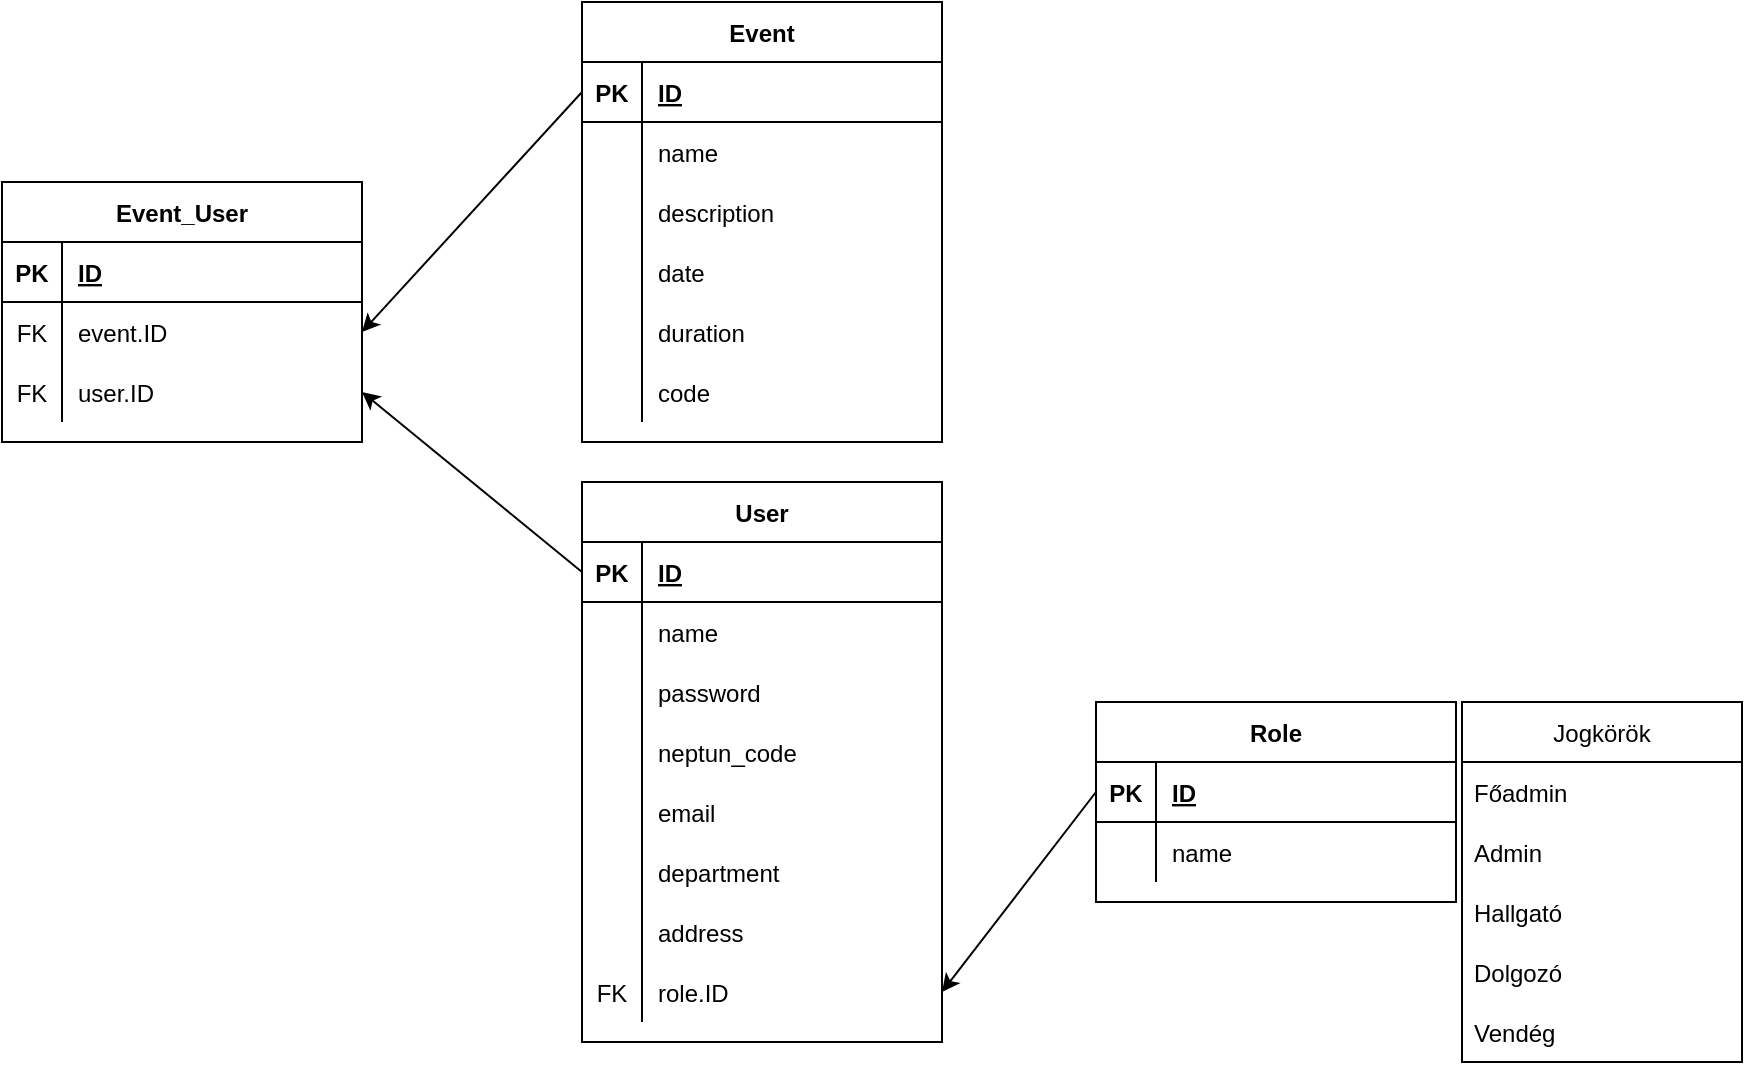 <mxfile version="16.5.1" type="device"><diagram id="VavXsddBQJ4wqw-dzFwb" name="Page-1"><mxGraphModel dx="1038" dy="1818" grid="1" gridSize="10" guides="1" tooltips="1" connect="1" arrows="1" fold="1" page="1" pageScale="1" pageWidth="827" pageHeight="1169" math="0" shadow="0"><root><mxCell id="0"/><mxCell id="1" parent="0"/><mxCell id="DfUTtyfl0HZipaIpC3ox-1" value="User" style="shape=table;startSize=30;container=1;collapsible=1;childLayout=tableLayout;fixedRows=1;rowLines=0;fontStyle=1;align=center;resizeLast=1;" parent="1" vertex="1"><mxGeometry x="390" y="100" width="180" height="280" as="geometry"/></mxCell><mxCell id="DfUTtyfl0HZipaIpC3ox-2" value="" style="shape=tableRow;horizontal=0;startSize=0;swimlaneHead=0;swimlaneBody=0;fillColor=none;collapsible=0;dropTarget=0;points=[[0,0.5],[1,0.5]];portConstraint=eastwest;top=0;left=0;right=0;bottom=1;" parent="DfUTtyfl0HZipaIpC3ox-1" vertex="1"><mxGeometry y="30" width="180" height="30" as="geometry"/></mxCell><mxCell id="DfUTtyfl0HZipaIpC3ox-3" value="PK" style="shape=partialRectangle;connectable=0;fillColor=none;top=0;left=0;bottom=0;right=0;fontStyle=1;overflow=hidden;" parent="DfUTtyfl0HZipaIpC3ox-2" vertex="1"><mxGeometry width="30" height="30" as="geometry"><mxRectangle width="30" height="30" as="alternateBounds"/></mxGeometry></mxCell><mxCell id="DfUTtyfl0HZipaIpC3ox-4" value="ID" style="shape=partialRectangle;connectable=0;fillColor=none;top=0;left=0;bottom=0;right=0;align=left;spacingLeft=6;fontStyle=5;overflow=hidden;" parent="DfUTtyfl0HZipaIpC3ox-2" vertex="1"><mxGeometry x="30" width="150" height="30" as="geometry"><mxRectangle width="150" height="30" as="alternateBounds"/></mxGeometry></mxCell><mxCell id="DfUTtyfl0HZipaIpC3ox-5" value="" style="shape=tableRow;horizontal=0;startSize=0;swimlaneHead=0;swimlaneBody=0;fillColor=none;collapsible=0;dropTarget=0;points=[[0,0.5],[1,0.5]];portConstraint=eastwest;top=0;left=0;right=0;bottom=0;" parent="DfUTtyfl0HZipaIpC3ox-1" vertex="1"><mxGeometry y="60" width="180" height="30" as="geometry"/></mxCell><mxCell id="DfUTtyfl0HZipaIpC3ox-6" value="" style="shape=partialRectangle;connectable=0;fillColor=none;top=0;left=0;bottom=0;right=0;editable=1;overflow=hidden;" parent="DfUTtyfl0HZipaIpC3ox-5" vertex="1"><mxGeometry width="30" height="30" as="geometry"><mxRectangle width="30" height="30" as="alternateBounds"/></mxGeometry></mxCell><mxCell id="DfUTtyfl0HZipaIpC3ox-7" value="name" style="shape=partialRectangle;connectable=0;fillColor=none;top=0;left=0;bottom=0;right=0;align=left;spacingLeft=6;overflow=hidden;" parent="DfUTtyfl0HZipaIpC3ox-5" vertex="1"><mxGeometry x="30" width="150" height="30" as="geometry"><mxRectangle width="150" height="30" as="alternateBounds"/></mxGeometry></mxCell><mxCell id="qipjN5ftVSHzPUsLMRnD-1" value="" style="shape=tableRow;horizontal=0;startSize=0;swimlaneHead=0;swimlaneBody=0;fillColor=none;collapsible=0;dropTarget=0;points=[[0,0.5],[1,0.5]];portConstraint=eastwest;top=0;left=0;right=0;bottom=0;" vertex="1" parent="DfUTtyfl0HZipaIpC3ox-1"><mxGeometry y="90" width="180" height="30" as="geometry"/></mxCell><mxCell id="qipjN5ftVSHzPUsLMRnD-2" value="" style="shape=partialRectangle;connectable=0;fillColor=none;top=0;left=0;bottom=0;right=0;editable=1;overflow=hidden;" vertex="1" parent="qipjN5ftVSHzPUsLMRnD-1"><mxGeometry width="30" height="30" as="geometry"><mxRectangle width="30" height="30" as="alternateBounds"/></mxGeometry></mxCell><mxCell id="qipjN5ftVSHzPUsLMRnD-3" value="password" style="shape=partialRectangle;connectable=0;fillColor=none;top=0;left=0;bottom=0;right=0;align=left;spacingLeft=6;overflow=hidden;" vertex="1" parent="qipjN5ftVSHzPUsLMRnD-1"><mxGeometry x="30" width="150" height="30" as="geometry"><mxRectangle width="150" height="30" as="alternateBounds"/></mxGeometry></mxCell><mxCell id="DfUTtyfl0HZipaIpC3ox-8" value="" style="shape=tableRow;horizontal=0;startSize=0;swimlaneHead=0;swimlaneBody=0;fillColor=none;collapsible=0;dropTarget=0;points=[[0,0.5],[1,0.5]];portConstraint=eastwest;top=0;left=0;right=0;bottom=0;" parent="DfUTtyfl0HZipaIpC3ox-1" vertex="1"><mxGeometry y="120" width="180" height="30" as="geometry"/></mxCell><mxCell id="DfUTtyfl0HZipaIpC3ox-9" value="" style="shape=partialRectangle;connectable=0;fillColor=none;top=0;left=0;bottom=0;right=0;editable=1;overflow=hidden;" parent="DfUTtyfl0HZipaIpC3ox-8" vertex="1"><mxGeometry width="30" height="30" as="geometry"><mxRectangle width="30" height="30" as="alternateBounds"/></mxGeometry></mxCell><mxCell id="DfUTtyfl0HZipaIpC3ox-10" value="neptun_code" style="shape=partialRectangle;connectable=0;fillColor=none;top=0;left=0;bottom=0;right=0;align=left;spacingLeft=6;overflow=hidden;" parent="DfUTtyfl0HZipaIpC3ox-8" vertex="1"><mxGeometry x="30" width="150" height="30" as="geometry"><mxRectangle width="150" height="30" as="alternateBounds"/></mxGeometry></mxCell><mxCell id="DfUTtyfl0HZipaIpC3ox-11" value="" style="shape=tableRow;horizontal=0;startSize=0;swimlaneHead=0;swimlaneBody=0;fillColor=none;collapsible=0;dropTarget=0;points=[[0,0.5],[1,0.5]];portConstraint=eastwest;top=0;left=0;right=0;bottom=0;" parent="DfUTtyfl0HZipaIpC3ox-1" vertex="1"><mxGeometry y="150" width="180" height="30" as="geometry"/></mxCell><mxCell id="DfUTtyfl0HZipaIpC3ox-12" value="" style="shape=partialRectangle;connectable=0;fillColor=none;top=0;left=0;bottom=0;right=0;editable=1;overflow=hidden;" parent="DfUTtyfl0HZipaIpC3ox-11" vertex="1"><mxGeometry width="30" height="30" as="geometry"><mxRectangle width="30" height="30" as="alternateBounds"/></mxGeometry></mxCell><mxCell id="DfUTtyfl0HZipaIpC3ox-13" value="email" style="shape=partialRectangle;connectable=0;fillColor=none;top=0;left=0;bottom=0;right=0;align=left;spacingLeft=6;overflow=hidden;" parent="DfUTtyfl0HZipaIpC3ox-11" vertex="1"><mxGeometry x="30" width="150" height="30" as="geometry"><mxRectangle width="150" height="30" as="alternateBounds"/></mxGeometry></mxCell><mxCell id="DfUTtyfl0HZipaIpC3ox-14" value="" style="shape=tableRow;horizontal=0;startSize=0;swimlaneHead=0;swimlaneBody=0;fillColor=none;collapsible=0;dropTarget=0;points=[[0,0.5],[1,0.5]];portConstraint=eastwest;top=0;left=0;right=0;bottom=0;" parent="DfUTtyfl0HZipaIpC3ox-1" vertex="1"><mxGeometry y="180" width="180" height="30" as="geometry"/></mxCell><mxCell id="DfUTtyfl0HZipaIpC3ox-15" value="" style="shape=partialRectangle;connectable=0;fillColor=none;top=0;left=0;bottom=0;right=0;editable=1;overflow=hidden;" parent="DfUTtyfl0HZipaIpC3ox-14" vertex="1"><mxGeometry width="30" height="30" as="geometry"><mxRectangle width="30" height="30" as="alternateBounds"/></mxGeometry></mxCell><mxCell id="DfUTtyfl0HZipaIpC3ox-16" value="department" style="shape=partialRectangle;connectable=0;fillColor=none;top=0;left=0;bottom=0;right=0;align=left;spacingLeft=6;overflow=hidden;" parent="DfUTtyfl0HZipaIpC3ox-14" vertex="1"><mxGeometry x="30" width="150" height="30" as="geometry"><mxRectangle width="150" height="30" as="alternateBounds"/></mxGeometry></mxCell><mxCell id="DfUTtyfl0HZipaIpC3ox-33" value="" style="shape=tableRow;horizontal=0;startSize=0;swimlaneHead=0;swimlaneBody=0;fillColor=none;collapsible=0;dropTarget=0;points=[[0,0.5],[1,0.5]];portConstraint=eastwest;top=0;left=0;right=0;bottom=0;" parent="DfUTtyfl0HZipaIpC3ox-1" vertex="1"><mxGeometry y="210" width="180" height="30" as="geometry"/></mxCell><mxCell id="DfUTtyfl0HZipaIpC3ox-34" value="" style="shape=partialRectangle;connectable=0;fillColor=none;top=0;left=0;bottom=0;right=0;editable=1;overflow=hidden;" parent="DfUTtyfl0HZipaIpC3ox-33" vertex="1"><mxGeometry width="30" height="30" as="geometry"><mxRectangle width="30" height="30" as="alternateBounds"/></mxGeometry></mxCell><mxCell id="DfUTtyfl0HZipaIpC3ox-35" value="address" style="shape=partialRectangle;connectable=0;fillColor=none;top=0;left=0;bottom=0;right=0;align=left;spacingLeft=6;overflow=hidden;" parent="DfUTtyfl0HZipaIpC3ox-33" vertex="1"><mxGeometry x="30" width="150" height="30" as="geometry"><mxRectangle width="150" height="30" as="alternateBounds"/></mxGeometry></mxCell><mxCell id="DfUTtyfl0HZipaIpC3ox-62" value="" style="shape=tableRow;horizontal=0;startSize=0;swimlaneHead=0;swimlaneBody=0;fillColor=none;collapsible=0;dropTarget=0;points=[[0,0.5],[1,0.5]];portConstraint=eastwest;top=0;left=0;right=0;bottom=0;" parent="DfUTtyfl0HZipaIpC3ox-1" vertex="1"><mxGeometry y="240" width="180" height="30" as="geometry"/></mxCell><mxCell id="DfUTtyfl0HZipaIpC3ox-63" value="FK" style="shape=partialRectangle;connectable=0;fillColor=none;top=0;left=0;bottom=0;right=0;editable=1;overflow=hidden;" parent="DfUTtyfl0HZipaIpC3ox-62" vertex="1"><mxGeometry width="30" height="30" as="geometry"><mxRectangle width="30" height="30" as="alternateBounds"/></mxGeometry></mxCell><mxCell id="DfUTtyfl0HZipaIpC3ox-64" value="role.ID" style="shape=partialRectangle;connectable=0;fillColor=none;top=0;left=0;bottom=0;right=0;align=left;spacingLeft=6;overflow=hidden;" parent="DfUTtyfl0HZipaIpC3ox-62" vertex="1"><mxGeometry x="30" width="150" height="30" as="geometry"><mxRectangle width="150" height="30" as="alternateBounds"/></mxGeometry></mxCell><mxCell id="DfUTtyfl0HZipaIpC3ox-36" value="Event" style="shape=table;startSize=30;container=1;collapsible=1;childLayout=tableLayout;fixedRows=1;rowLines=0;fontStyle=1;align=center;resizeLast=1;" parent="1" vertex="1"><mxGeometry x="390" y="-140" width="180" height="220" as="geometry"/></mxCell><mxCell id="DfUTtyfl0HZipaIpC3ox-37" value="" style="shape=tableRow;horizontal=0;startSize=0;swimlaneHead=0;swimlaneBody=0;fillColor=none;collapsible=0;dropTarget=0;points=[[0,0.5],[1,0.5]];portConstraint=eastwest;top=0;left=0;right=0;bottom=1;" parent="DfUTtyfl0HZipaIpC3ox-36" vertex="1"><mxGeometry y="30" width="180" height="30" as="geometry"/></mxCell><mxCell id="DfUTtyfl0HZipaIpC3ox-38" value="PK" style="shape=partialRectangle;connectable=0;fillColor=none;top=0;left=0;bottom=0;right=0;fontStyle=1;overflow=hidden;" parent="DfUTtyfl0HZipaIpC3ox-37" vertex="1"><mxGeometry width="30" height="30" as="geometry"><mxRectangle width="30" height="30" as="alternateBounds"/></mxGeometry></mxCell><mxCell id="DfUTtyfl0HZipaIpC3ox-39" value="ID" style="shape=partialRectangle;connectable=0;fillColor=none;top=0;left=0;bottom=0;right=0;align=left;spacingLeft=6;fontStyle=5;overflow=hidden;" parent="DfUTtyfl0HZipaIpC3ox-37" vertex="1"><mxGeometry x="30" width="150" height="30" as="geometry"><mxRectangle width="150" height="30" as="alternateBounds"/></mxGeometry></mxCell><mxCell id="DfUTtyfl0HZipaIpC3ox-40" value="" style="shape=tableRow;horizontal=0;startSize=0;swimlaneHead=0;swimlaneBody=0;fillColor=none;collapsible=0;dropTarget=0;points=[[0,0.5],[1,0.5]];portConstraint=eastwest;top=0;left=0;right=0;bottom=0;" parent="DfUTtyfl0HZipaIpC3ox-36" vertex="1"><mxGeometry y="60" width="180" height="30" as="geometry"/></mxCell><mxCell id="DfUTtyfl0HZipaIpC3ox-41" value="" style="shape=partialRectangle;connectable=0;fillColor=none;top=0;left=0;bottom=0;right=0;editable=1;overflow=hidden;" parent="DfUTtyfl0HZipaIpC3ox-40" vertex="1"><mxGeometry width="30" height="30" as="geometry"><mxRectangle width="30" height="30" as="alternateBounds"/></mxGeometry></mxCell><mxCell id="DfUTtyfl0HZipaIpC3ox-42" value="name" style="shape=partialRectangle;connectable=0;fillColor=none;top=0;left=0;bottom=0;right=0;align=left;spacingLeft=6;overflow=hidden;" parent="DfUTtyfl0HZipaIpC3ox-40" vertex="1"><mxGeometry x="30" width="150" height="30" as="geometry"><mxRectangle width="150" height="30" as="alternateBounds"/></mxGeometry></mxCell><mxCell id="DfUTtyfl0HZipaIpC3ox-43" value="" style="shape=tableRow;horizontal=0;startSize=0;swimlaneHead=0;swimlaneBody=0;fillColor=none;collapsible=0;dropTarget=0;points=[[0,0.5],[1,0.5]];portConstraint=eastwest;top=0;left=0;right=0;bottom=0;" parent="DfUTtyfl0HZipaIpC3ox-36" vertex="1"><mxGeometry y="90" width="180" height="30" as="geometry"/></mxCell><mxCell id="DfUTtyfl0HZipaIpC3ox-44" value="" style="shape=partialRectangle;connectable=0;fillColor=none;top=0;left=0;bottom=0;right=0;editable=1;overflow=hidden;" parent="DfUTtyfl0HZipaIpC3ox-43" vertex="1"><mxGeometry width="30" height="30" as="geometry"><mxRectangle width="30" height="30" as="alternateBounds"/></mxGeometry></mxCell><mxCell id="DfUTtyfl0HZipaIpC3ox-45" value="description" style="shape=partialRectangle;connectable=0;fillColor=none;top=0;left=0;bottom=0;right=0;align=left;spacingLeft=6;overflow=hidden;" parent="DfUTtyfl0HZipaIpC3ox-43" vertex="1"><mxGeometry x="30" width="150" height="30" as="geometry"><mxRectangle width="150" height="30" as="alternateBounds"/></mxGeometry></mxCell><mxCell id="DfUTtyfl0HZipaIpC3ox-46" value="" style="shape=tableRow;horizontal=0;startSize=0;swimlaneHead=0;swimlaneBody=0;fillColor=none;collapsible=0;dropTarget=0;points=[[0,0.5],[1,0.5]];portConstraint=eastwest;top=0;left=0;right=0;bottom=0;" parent="DfUTtyfl0HZipaIpC3ox-36" vertex="1"><mxGeometry y="120" width="180" height="30" as="geometry"/></mxCell><mxCell id="DfUTtyfl0HZipaIpC3ox-47" value="" style="shape=partialRectangle;connectable=0;fillColor=none;top=0;left=0;bottom=0;right=0;editable=1;overflow=hidden;" parent="DfUTtyfl0HZipaIpC3ox-46" vertex="1"><mxGeometry width="30" height="30" as="geometry"><mxRectangle width="30" height="30" as="alternateBounds"/></mxGeometry></mxCell><mxCell id="DfUTtyfl0HZipaIpC3ox-48" value="date" style="shape=partialRectangle;connectable=0;fillColor=none;top=0;left=0;bottom=0;right=0;align=left;spacingLeft=6;overflow=hidden;" parent="DfUTtyfl0HZipaIpC3ox-46" vertex="1"><mxGeometry x="30" width="150" height="30" as="geometry"><mxRectangle width="150" height="30" as="alternateBounds"/></mxGeometry></mxCell><mxCell id="DfUTtyfl0HZipaIpC3ox-83" value="" style="shape=tableRow;horizontal=0;startSize=0;swimlaneHead=0;swimlaneBody=0;fillColor=none;collapsible=0;dropTarget=0;points=[[0,0.5],[1,0.5]];portConstraint=eastwest;top=0;left=0;right=0;bottom=0;" parent="DfUTtyfl0HZipaIpC3ox-36" vertex="1"><mxGeometry y="150" width="180" height="30" as="geometry"/></mxCell><mxCell id="DfUTtyfl0HZipaIpC3ox-84" value="" style="shape=partialRectangle;connectable=0;fillColor=none;top=0;left=0;bottom=0;right=0;editable=1;overflow=hidden;" parent="DfUTtyfl0HZipaIpC3ox-83" vertex="1"><mxGeometry width="30" height="30" as="geometry"><mxRectangle width="30" height="30" as="alternateBounds"/></mxGeometry></mxCell><mxCell id="DfUTtyfl0HZipaIpC3ox-85" value="duration" style="shape=partialRectangle;connectable=0;fillColor=none;top=0;left=0;bottom=0;right=0;align=left;spacingLeft=6;overflow=hidden;" parent="DfUTtyfl0HZipaIpC3ox-83" vertex="1"><mxGeometry x="30" width="150" height="30" as="geometry"><mxRectangle width="150" height="30" as="alternateBounds"/></mxGeometry></mxCell><mxCell id="qipjN5ftVSHzPUsLMRnD-4" value="" style="shape=tableRow;horizontal=0;startSize=0;swimlaneHead=0;swimlaneBody=0;fillColor=none;collapsible=0;dropTarget=0;points=[[0,0.5],[1,0.5]];portConstraint=eastwest;top=0;left=0;right=0;bottom=0;" vertex="1" parent="DfUTtyfl0HZipaIpC3ox-36"><mxGeometry y="180" width="180" height="30" as="geometry"/></mxCell><mxCell id="qipjN5ftVSHzPUsLMRnD-5" value="" style="shape=partialRectangle;connectable=0;fillColor=none;top=0;left=0;bottom=0;right=0;editable=1;overflow=hidden;" vertex="1" parent="qipjN5ftVSHzPUsLMRnD-4"><mxGeometry width="30" height="30" as="geometry"><mxRectangle width="30" height="30" as="alternateBounds"/></mxGeometry></mxCell><mxCell id="qipjN5ftVSHzPUsLMRnD-6" value="code" style="shape=partialRectangle;connectable=0;fillColor=none;top=0;left=0;bottom=0;right=0;align=left;spacingLeft=6;overflow=hidden;" vertex="1" parent="qipjN5ftVSHzPUsLMRnD-4"><mxGeometry x="30" width="150" height="30" as="geometry"><mxRectangle width="150" height="30" as="alternateBounds"/></mxGeometry></mxCell><mxCell id="DfUTtyfl0HZipaIpC3ox-49" value="Event_User" style="shape=table;startSize=30;container=1;collapsible=1;childLayout=tableLayout;fixedRows=1;rowLines=0;fontStyle=1;align=center;resizeLast=1;" parent="1" vertex="1"><mxGeometry x="100" y="-50" width="180" height="130" as="geometry"/></mxCell><mxCell id="DfUTtyfl0HZipaIpC3ox-50" value="" style="shape=tableRow;horizontal=0;startSize=0;swimlaneHead=0;swimlaneBody=0;fillColor=none;collapsible=0;dropTarget=0;points=[[0,0.5],[1,0.5]];portConstraint=eastwest;top=0;left=0;right=0;bottom=1;" parent="DfUTtyfl0HZipaIpC3ox-49" vertex="1"><mxGeometry y="30" width="180" height="30" as="geometry"/></mxCell><mxCell id="DfUTtyfl0HZipaIpC3ox-51" value="PK" style="shape=partialRectangle;connectable=0;fillColor=none;top=0;left=0;bottom=0;right=0;fontStyle=1;overflow=hidden;" parent="DfUTtyfl0HZipaIpC3ox-50" vertex="1"><mxGeometry width="30" height="30" as="geometry"><mxRectangle width="30" height="30" as="alternateBounds"/></mxGeometry></mxCell><mxCell id="DfUTtyfl0HZipaIpC3ox-52" value="ID" style="shape=partialRectangle;connectable=0;fillColor=none;top=0;left=0;bottom=0;right=0;align=left;spacingLeft=6;fontStyle=5;overflow=hidden;" parent="DfUTtyfl0HZipaIpC3ox-50" vertex="1"><mxGeometry x="30" width="150" height="30" as="geometry"><mxRectangle width="150" height="30" as="alternateBounds"/></mxGeometry></mxCell><mxCell id="DfUTtyfl0HZipaIpC3ox-53" value="" style="shape=tableRow;horizontal=0;startSize=0;swimlaneHead=0;swimlaneBody=0;fillColor=none;collapsible=0;dropTarget=0;points=[[0,0.5],[1,0.5]];portConstraint=eastwest;top=0;left=0;right=0;bottom=0;" parent="DfUTtyfl0HZipaIpC3ox-49" vertex="1"><mxGeometry y="60" width="180" height="30" as="geometry"/></mxCell><mxCell id="DfUTtyfl0HZipaIpC3ox-54" value="FK" style="shape=partialRectangle;connectable=0;fillColor=none;top=0;left=0;bottom=0;right=0;editable=1;overflow=hidden;" parent="DfUTtyfl0HZipaIpC3ox-53" vertex="1"><mxGeometry width="30" height="30" as="geometry"><mxRectangle width="30" height="30" as="alternateBounds"/></mxGeometry></mxCell><mxCell id="DfUTtyfl0HZipaIpC3ox-55" value="event.ID" style="shape=partialRectangle;connectable=0;fillColor=none;top=0;left=0;bottom=0;right=0;align=left;spacingLeft=6;overflow=hidden;" parent="DfUTtyfl0HZipaIpC3ox-53" vertex="1"><mxGeometry x="30" width="150" height="30" as="geometry"><mxRectangle width="150" height="30" as="alternateBounds"/></mxGeometry></mxCell><mxCell id="DfUTtyfl0HZipaIpC3ox-56" value="" style="shape=tableRow;horizontal=0;startSize=0;swimlaneHead=0;swimlaneBody=0;fillColor=none;collapsible=0;dropTarget=0;points=[[0,0.5],[1,0.5]];portConstraint=eastwest;top=0;left=0;right=0;bottom=0;" parent="DfUTtyfl0HZipaIpC3ox-49" vertex="1"><mxGeometry y="90" width="180" height="30" as="geometry"/></mxCell><mxCell id="DfUTtyfl0HZipaIpC3ox-57" value="FK" style="shape=partialRectangle;connectable=0;fillColor=none;top=0;left=0;bottom=0;right=0;editable=1;overflow=hidden;" parent="DfUTtyfl0HZipaIpC3ox-56" vertex="1"><mxGeometry width="30" height="30" as="geometry"><mxRectangle width="30" height="30" as="alternateBounds"/></mxGeometry></mxCell><mxCell id="DfUTtyfl0HZipaIpC3ox-58" value="user.ID" style="shape=partialRectangle;connectable=0;fillColor=none;top=0;left=0;bottom=0;right=0;align=left;spacingLeft=6;overflow=hidden;" parent="DfUTtyfl0HZipaIpC3ox-56" vertex="1"><mxGeometry x="30" width="150" height="30" as="geometry"><mxRectangle width="150" height="30" as="alternateBounds"/></mxGeometry></mxCell><mxCell id="DfUTtyfl0HZipaIpC3ox-65" value="Role" style="shape=table;startSize=30;container=1;collapsible=1;childLayout=tableLayout;fixedRows=1;rowLines=0;fontStyle=1;align=center;resizeLast=1;" parent="1" vertex="1"><mxGeometry x="647" y="210" width="180" height="100" as="geometry"/></mxCell><mxCell id="DfUTtyfl0HZipaIpC3ox-66" value="" style="shape=tableRow;horizontal=0;startSize=0;swimlaneHead=0;swimlaneBody=0;fillColor=none;collapsible=0;dropTarget=0;points=[[0,0.5],[1,0.5]];portConstraint=eastwest;top=0;left=0;right=0;bottom=1;" parent="DfUTtyfl0HZipaIpC3ox-65" vertex="1"><mxGeometry y="30" width="180" height="30" as="geometry"/></mxCell><mxCell id="DfUTtyfl0HZipaIpC3ox-67" value="PK" style="shape=partialRectangle;connectable=0;fillColor=none;top=0;left=0;bottom=0;right=0;fontStyle=1;overflow=hidden;" parent="DfUTtyfl0HZipaIpC3ox-66" vertex="1"><mxGeometry width="30" height="30" as="geometry"><mxRectangle width="30" height="30" as="alternateBounds"/></mxGeometry></mxCell><mxCell id="DfUTtyfl0HZipaIpC3ox-68" value="ID" style="shape=partialRectangle;connectable=0;fillColor=none;top=0;left=0;bottom=0;right=0;align=left;spacingLeft=6;fontStyle=5;overflow=hidden;" parent="DfUTtyfl0HZipaIpC3ox-66" vertex="1"><mxGeometry x="30" width="150" height="30" as="geometry"><mxRectangle width="150" height="30" as="alternateBounds"/></mxGeometry></mxCell><mxCell id="DfUTtyfl0HZipaIpC3ox-69" value="" style="shape=tableRow;horizontal=0;startSize=0;swimlaneHead=0;swimlaneBody=0;fillColor=none;collapsible=0;dropTarget=0;points=[[0,0.5],[1,0.5]];portConstraint=eastwest;top=0;left=0;right=0;bottom=0;" parent="DfUTtyfl0HZipaIpC3ox-65" vertex="1"><mxGeometry y="60" width="180" height="30" as="geometry"/></mxCell><mxCell id="DfUTtyfl0HZipaIpC3ox-70" value="" style="shape=partialRectangle;connectable=0;fillColor=none;top=0;left=0;bottom=0;right=0;editable=1;overflow=hidden;" parent="DfUTtyfl0HZipaIpC3ox-69" vertex="1"><mxGeometry width="30" height="30" as="geometry"><mxRectangle width="30" height="30" as="alternateBounds"/></mxGeometry></mxCell><mxCell id="DfUTtyfl0HZipaIpC3ox-71" value="name" style="shape=partialRectangle;connectable=0;fillColor=none;top=0;left=0;bottom=0;right=0;align=left;spacingLeft=6;overflow=hidden;" parent="DfUTtyfl0HZipaIpC3ox-69" vertex="1"><mxGeometry x="30" width="150" height="30" as="geometry"><mxRectangle width="150" height="30" as="alternateBounds"/></mxGeometry></mxCell><mxCell id="DfUTtyfl0HZipaIpC3ox-80" value="" style="endArrow=classic;html=1;rounded=0;exitX=0;exitY=0.5;exitDx=0;exitDy=0;entryX=1;entryY=0.5;entryDx=0;entryDy=0;" parent="1" source="DfUTtyfl0HZipaIpC3ox-66" target="DfUTtyfl0HZipaIpC3ox-62" edge="1"><mxGeometry width="50" height="50" relative="1" as="geometry"><mxPoint x="610" y="440" as="sourcePoint"/><mxPoint x="660" y="390" as="targetPoint"/></mxGeometry></mxCell><mxCell id="DfUTtyfl0HZipaIpC3ox-81" value="" style="endArrow=classic;html=1;rounded=0;entryX=1;entryY=0.5;entryDx=0;entryDy=0;exitX=0;exitY=0.5;exitDx=0;exitDy=0;" parent="1" source="DfUTtyfl0HZipaIpC3ox-2" target="DfUTtyfl0HZipaIpC3ox-56" edge="1"><mxGeometry width="50" height="50" relative="1" as="geometry"><mxPoint x="290" y="490" as="sourcePoint"/><mxPoint x="340" y="440" as="targetPoint"/></mxGeometry></mxCell><mxCell id="DfUTtyfl0HZipaIpC3ox-82" value="" style="endArrow=classic;html=1;rounded=0;exitX=0;exitY=0.5;exitDx=0;exitDy=0;entryX=1;entryY=0.5;entryDx=0;entryDy=0;" parent="1" source="DfUTtyfl0HZipaIpC3ox-37" target="DfUTtyfl0HZipaIpC3ox-53" edge="1"><mxGeometry width="50" height="50" relative="1" as="geometry"><mxPoint x="140" y="420" as="sourcePoint"/><mxPoint x="130" y="310" as="targetPoint"/></mxGeometry></mxCell><mxCell id="qipjN5ftVSHzPUsLMRnD-7" value="Jogkörök" style="swimlane;fontStyle=0;childLayout=stackLayout;horizontal=1;startSize=30;horizontalStack=0;resizeParent=1;resizeParentMax=0;resizeLast=0;collapsible=1;marginBottom=0;" vertex="1" parent="1"><mxGeometry x="830" y="210" width="140" height="180" as="geometry"/></mxCell><mxCell id="qipjN5ftVSHzPUsLMRnD-8" value="Főadmin" style="text;strokeColor=none;fillColor=none;align=left;verticalAlign=middle;spacingLeft=4;spacingRight=4;overflow=hidden;points=[[0,0.5],[1,0.5]];portConstraint=eastwest;rotatable=0;" vertex="1" parent="qipjN5ftVSHzPUsLMRnD-7"><mxGeometry y="30" width="140" height="30" as="geometry"/></mxCell><mxCell id="qipjN5ftVSHzPUsLMRnD-9" value="Admin" style="text;strokeColor=none;fillColor=none;align=left;verticalAlign=middle;spacingLeft=4;spacingRight=4;overflow=hidden;points=[[0,0.5],[1,0.5]];portConstraint=eastwest;rotatable=0;" vertex="1" parent="qipjN5ftVSHzPUsLMRnD-7"><mxGeometry y="60" width="140" height="30" as="geometry"/></mxCell><mxCell id="qipjN5ftVSHzPUsLMRnD-10" value="Hallgató" style="text;strokeColor=none;fillColor=none;align=left;verticalAlign=middle;spacingLeft=4;spacingRight=4;overflow=hidden;points=[[0,0.5],[1,0.5]];portConstraint=eastwest;rotatable=0;" vertex="1" parent="qipjN5ftVSHzPUsLMRnD-7"><mxGeometry y="90" width="140" height="30" as="geometry"/></mxCell><mxCell id="qipjN5ftVSHzPUsLMRnD-11" value="Dolgozó" style="text;strokeColor=none;fillColor=none;align=left;verticalAlign=middle;spacingLeft=4;spacingRight=4;overflow=hidden;points=[[0,0.5],[1,0.5]];portConstraint=eastwest;rotatable=0;" vertex="1" parent="qipjN5ftVSHzPUsLMRnD-7"><mxGeometry y="120" width="140" height="30" as="geometry"/></mxCell><mxCell id="qipjN5ftVSHzPUsLMRnD-12" value="Vendég" style="text;strokeColor=none;fillColor=none;align=left;verticalAlign=middle;spacingLeft=4;spacingRight=4;overflow=hidden;points=[[0,0.5],[1,0.5]];portConstraint=eastwest;rotatable=0;" vertex="1" parent="qipjN5ftVSHzPUsLMRnD-7"><mxGeometry y="150" width="140" height="30" as="geometry"/></mxCell></root></mxGraphModel></diagram></mxfile>